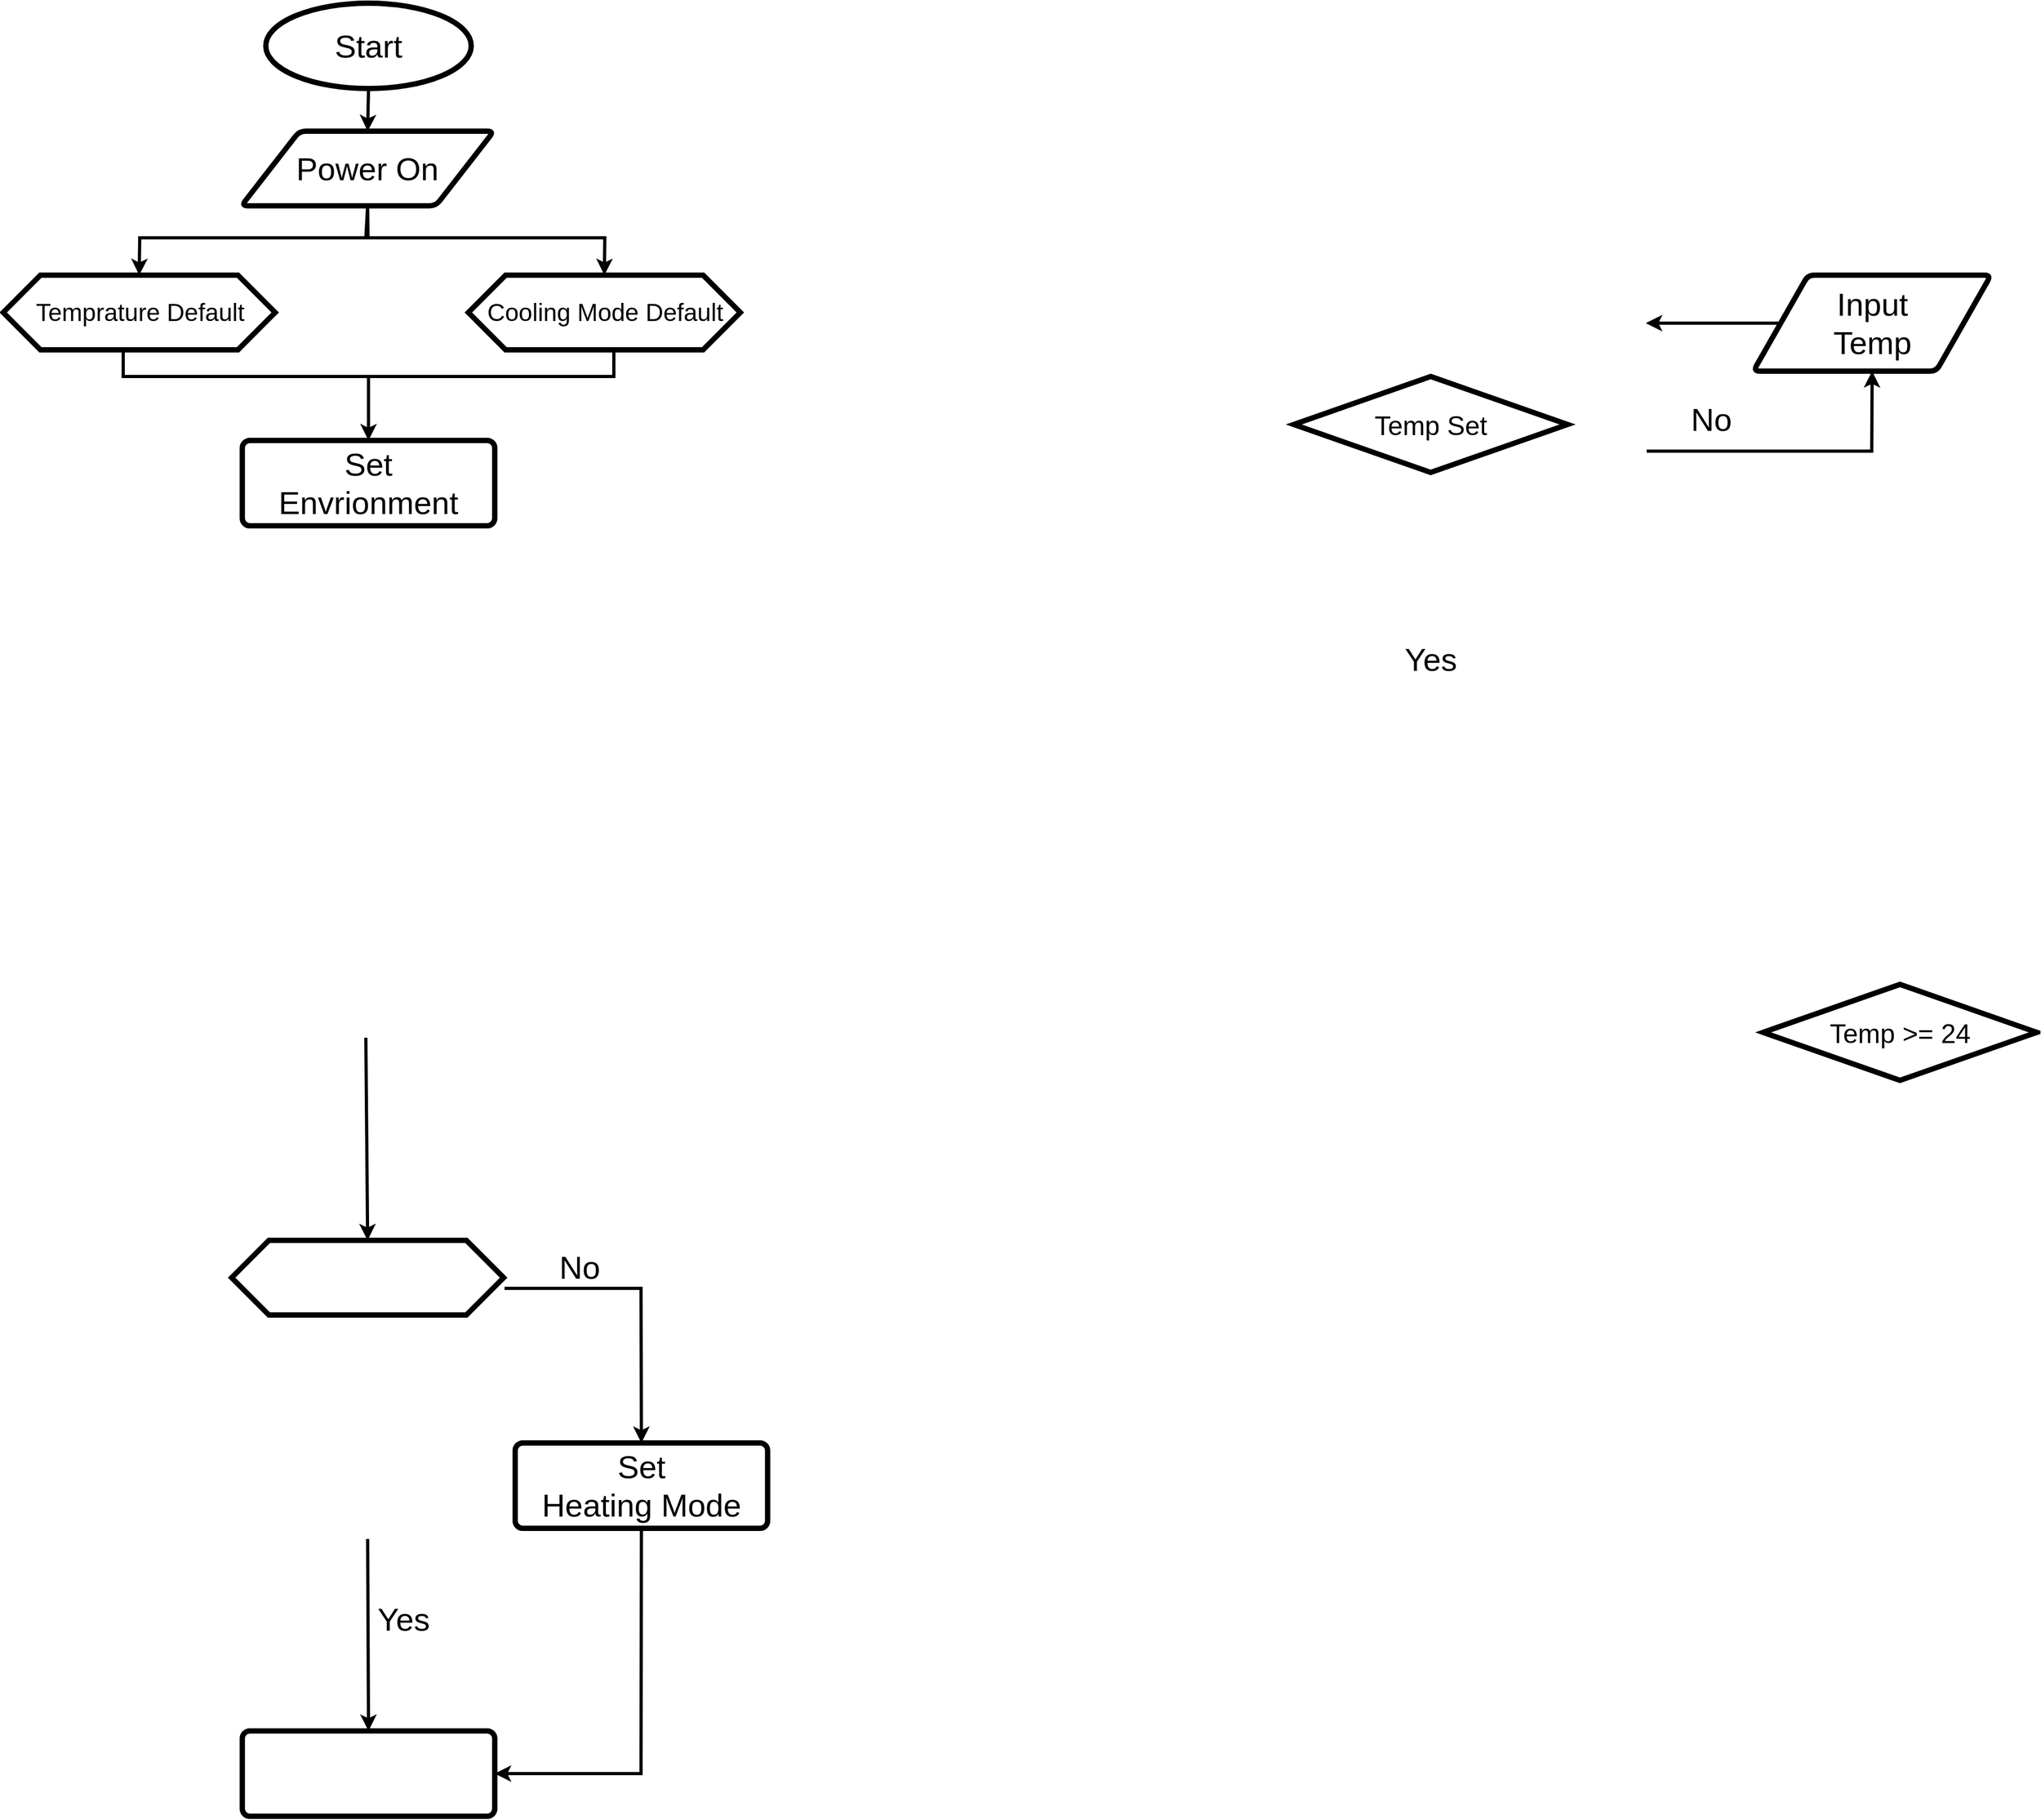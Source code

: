 <mxfile version="21.6.5" type="github">
  <diagram name="Page-1" id="edf60f1a-56cd-e834-aa8a-f176f3a09ee4">
    <mxGraphModel dx="3990" dy="2860" grid="1" gridSize="10" guides="1" tooltips="1" connect="1" arrows="1" fold="1" page="0" pageScale="1" pageWidth="1200" pageHeight="1920" background="none" math="0" shadow="0">
      <root>
        <mxCell id="0" />
        <mxCell id="1" parent="0" />
        <mxCell id="U9xf68Dv_fSdAsA3OCzk-1" value="Start" style="strokeWidth=5;html=1;shape=mxgraph.flowchart.start_1;whiteSpace=wrap;fontSize=30;" vertex="1" parent="1">
          <mxGeometry x="-1233.8" y="-1290" width="192.6" height="80" as="geometry" />
        </mxCell>
        <mxCell id="U9xf68Dv_fSdAsA3OCzk-3" value="" style="verticalLabelPosition=bottom;verticalAlign=top;html=1;shape=hexagon;perimeter=hexagonPerimeter2;arcSize=6;size=0.137;strokeColor=default;strokeWidth=5;fontFamily=Helvetica;fontSize=30;fontColor=default;fillColor=default;spacing=0;" vertex="1" parent="1">
          <mxGeometry x="-1480" y="-1035" width="255" height="70" as="geometry" />
        </mxCell>
        <mxCell id="U9xf68Dv_fSdAsA3OCzk-5" value="Temprature Default" style="text;html=1;align=center;verticalAlign=middle;resizable=0;points=[];autosize=1;strokeColor=none;fillColor=none;fontSize=23;fontFamily=Helvetica;fontColor=default;" vertex="1" parent="1">
          <mxGeometry x="-1462.5" y="-1020" width="220" height="40" as="geometry" />
        </mxCell>
        <mxCell id="U9xf68Dv_fSdAsA3OCzk-6" value="" style="endArrow=classic;html=1;rounded=0;fontFamily=Helvetica;fontSize=30;fontColor=default;exitX=0.5;exitY=1;exitDx=0;exitDy=0;exitPerimeter=0;strokeWidth=3;entryX=0.5;entryY=0;entryDx=0;entryDy=0;" edge="1" parent="1" source="U9xf68Dv_fSdAsA3OCzk-1" target="U9xf68Dv_fSdAsA3OCzk-8">
          <mxGeometry width="50" height="50" relative="1" as="geometry">
            <mxPoint x="-1010" y="-1130" as="sourcePoint" />
            <mxPoint x="-1140" y="-1180" as="targetPoint" />
          </mxGeometry>
        </mxCell>
        <mxCell id="U9xf68Dv_fSdAsA3OCzk-8" value="Power On" style="shape=parallelogram;html=1;strokeWidth=5;perimeter=parallelogramPerimeter;whiteSpace=wrap;rounded=1;arcSize=12;size=0.23;strokeColor=default;fontFamily=Helvetica;fontSize=30;fontColor=default;fillColor=default;" vertex="1" parent="1">
          <mxGeometry x="-1256.67" y="-1170" width="236.67" height="70" as="geometry" />
        </mxCell>
        <mxCell id="U9xf68Dv_fSdAsA3OCzk-9" value="" style="endArrow=classic;html=1;rounded=0;fontFamily=Helvetica;fontSize=30;fontColor=default;exitX=0.5;exitY=1;exitDx=0;exitDy=0;strokeWidth=3;entryX=0.5;entryY=0;entryDx=0;entryDy=0;" edge="1" parent="1" source="U9xf68Dv_fSdAsA3OCzk-8" target="U9xf68Dv_fSdAsA3OCzk-3">
          <mxGeometry width="50" height="50" relative="1" as="geometry">
            <mxPoint x="-1255.835" y="-1085" as="sourcePoint" />
            <mxPoint x="-1490" y="-1035" as="targetPoint" />
            <Array as="points">
              <mxPoint x="-1138" y="-1070" />
              <mxPoint x="-1352" y="-1070" />
            </Array>
          </mxGeometry>
        </mxCell>
        <mxCell id="U9xf68Dv_fSdAsA3OCzk-12" value="" style="endArrow=classic;html=1;rounded=0;fontFamily=Helvetica;fontSize=30;fontColor=default;strokeWidth=3;entryX=0.5;entryY=0;entryDx=0;entryDy=0;entryPerimeter=0;" edge="1" parent="1">
          <mxGeometry width="50" height="50" relative="1" as="geometry">
            <mxPoint x="-1140" y="-320" as="sourcePoint" />
            <mxPoint x="-1138.33" y="-130" as="targetPoint" />
          </mxGeometry>
        </mxCell>
        <mxCell id="U9xf68Dv_fSdAsA3OCzk-17" value="" style="endArrow=classic;html=1;rounded=0;fontFamily=Helvetica;fontSize=30;fontColor=default;exitX=0.5;exitY=1;exitDx=0;exitDy=0;strokeWidth=3;entryX=0.5;entryY=0;entryDx=0;entryDy=0;" edge="1" parent="1" source="U9xf68Dv_fSdAsA3OCzk-8" target="U9xf68Dv_fSdAsA3OCzk-32">
          <mxGeometry width="50" height="50" relative="1" as="geometry">
            <mxPoint x="-800" y="-1100" as="sourcePoint" />
            <mxPoint x="-565.5" y="-1060" as="targetPoint" />
            <Array as="points">
              <mxPoint x="-1140" y="-1070" />
              <mxPoint x="-916" y="-1070" />
            </Array>
          </mxGeometry>
        </mxCell>
        <mxCell id="U9xf68Dv_fSdAsA3OCzk-20" value="" style="rounded=1;whiteSpace=wrap;html=1;absoluteArcSize=1;arcSize=14;strokeWidth=5;strokeColor=default;fontFamily=Helvetica;fontSize=30;fontColor=default;fillColor=default;" vertex="1" parent="1">
          <mxGeometry x="-1255.84" y="330" width="236.68" height="80" as="geometry" />
        </mxCell>
        <mxCell id="U9xf68Dv_fSdAsA3OCzk-23" value="" style="endArrow=classic;html=1;rounded=0;fontFamily=Helvetica;fontSize=30;fontColor=default;exitX=0;exitY=0.5;exitDx=0;exitDy=0;strokeWidth=3;exitPerimeter=0;entryX=0.5;entryY=0;entryDx=0;entryDy=0;" edge="1" parent="1" source="U9xf68Dv_fSdAsA3OCzk-54" target="U9xf68Dv_fSdAsA3OCzk-31">
          <mxGeometry width="50" height="50" relative="1" as="geometry">
            <mxPoint x="-910.0" y="-850" as="sourcePoint" />
            <mxPoint x="-978.58" y="-745" as="targetPoint" />
          </mxGeometry>
        </mxCell>
        <mxCell id="U9xf68Dv_fSdAsA3OCzk-24" value="Yes" style="text;html=1;align=center;verticalAlign=middle;resizable=0;points=[];autosize=1;strokeColor=none;fillColor=none;fontSize=30;fontFamily=Helvetica;fontColor=default;" vertex="1" parent="1">
          <mxGeometry x="-176.67" y="-700" width="70" height="50" as="geometry" />
        </mxCell>
        <mxCell id="U9xf68Dv_fSdAsA3OCzk-25" value="" style="endArrow=classic;html=1;rounded=0;fontFamily=Helvetica;fontSize=30;fontColor=default;exitX=1;exitY=0.5;exitDx=0;exitDy=0;exitPerimeter=0;strokeWidth=3;entryX=0.5;entryY=1;entryDx=0;entryDy=0;" edge="1" parent="1" target="U9xf68Dv_fSdAsA3OCzk-28">
          <mxGeometry width="50" height="50" relative="1" as="geometry">
            <mxPoint x="60.83" y="-870" as="sourcePoint" />
            <mxPoint x="390.83" y="-885" as="targetPoint" />
            <Array as="points">
              <mxPoint x="271.83" y="-870" />
            </Array>
          </mxGeometry>
        </mxCell>
        <mxCell id="U9xf68Dv_fSdAsA3OCzk-27" value="No" style="text;html=1;align=center;verticalAlign=middle;resizable=0;points=[];autosize=1;strokeColor=none;fillColor=none;fontSize=30;fontFamily=Helvetica;fontColor=default;" vertex="1" parent="1">
          <mxGeometry x="90.83" y="-925" width="60" height="50" as="geometry" />
        </mxCell>
        <mxCell id="U9xf68Dv_fSdAsA3OCzk-28" value="Input&lt;br&gt;Temp" style="shape=parallelogram;html=1;strokeWidth=5;perimeter=parallelogramPerimeter;whiteSpace=wrap;rounded=1;arcSize=12;size=0.23;strokeColor=default;fontFamily=Helvetica;fontSize=30;fontColor=default;fillColor=default;" vertex="1" parent="1">
          <mxGeometry x="160.83" y="-1035" width="222.73" height="90" as="geometry" />
        </mxCell>
        <mxCell id="U9xf68Dv_fSdAsA3OCzk-29" value="" style="endArrow=classic;html=1;rounded=0;fontFamily=Helvetica;fontSize=30;fontColor=default;entryX=1;entryY=0.5;entryDx=0;entryDy=0;exitX=0;exitY=0.5;exitDx=0;exitDy=0;strokeWidth=3;" edge="1" parent="1" source="U9xf68Dv_fSdAsA3OCzk-28">
          <mxGeometry width="50" height="50" relative="1" as="geometry">
            <mxPoint x="200.83" y="-975" as="sourcePoint" />
            <mxPoint x="60" y="-990" as="targetPoint" />
          </mxGeometry>
        </mxCell>
        <mxCell id="U9xf68Dv_fSdAsA3OCzk-31" value="Set&lt;br&gt;Envrionment" style="rounded=1;whiteSpace=wrap;html=1;absoluteArcSize=1;arcSize=14;strokeWidth=5;strokeColor=default;fontFamily=Helvetica;fontSize=30;fontColor=default;fillColor=default;" vertex="1" parent="1">
          <mxGeometry x="-1255.84" y="-880" width="236.68" height="80" as="geometry" />
        </mxCell>
        <mxCell id="U9xf68Dv_fSdAsA3OCzk-32" value="" style="verticalLabelPosition=bottom;verticalAlign=top;html=1;shape=hexagon;perimeter=hexagonPerimeter2;arcSize=6;size=0.137;strokeColor=default;strokeWidth=5;fontFamily=Helvetica;fontSize=30;fontColor=default;fillColor=default;spacing=0;" vertex="1" parent="1">
          <mxGeometry x="-1043.92" y="-1035" width="255" height="70" as="geometry" />
        </mxCell>
        <mxCell id="U9xf68Dv_fSdAsA3OCzk-33" value="Cooling Mode Default" style="text;html=1;align=center;verticalAlign=middle;resizable=0;points=[];autosize=1;strokeColor=none;fillColor=none;fontSize=23;fontFamily=Helvetica;fontColor=default;" vertex="1" parent="1">
          <mxGeometry x="-1036.42" y="-1020" width="240" height="40" as="geometry" />
        </mxCell>
        <mxCell id="U9xf68Dv_fSdAsA3OCzk-36" value="Yes" style="text;html=1;align=center;verticalAlign=middle;resizable=0;points=[];autosize=1;strokeColor=none;fillColor=none;fontSize=30;fontFamily=Helvetica;fontColor=default;" vertex="1" parent="1">
          <mxGeometry x="-1140" y="200" width="70" height="50" as="geometry" />
        </mxCell>
        <mxCell id="U9xf68Dv_fSdAsA3OCzk-37" value="" style="endArrow=classic;html=1;rounded=0;fontFamily=Helvetica;fontSize=30;fontColor=default;exitX=1;exitY=0.5;exitDx=0;exitDy=0;exitPerimeter=0;strokeWidth=3;entryX=0.5;entryY=0;entryDx=0;entryDy=0;" edge="1" target="U9xf68Dv_fSdAsA3OCzk-42" parent="1">
          <mxGeometry width="50" height="50" relative="1" as="geometry">
            <mxPoint x="-1010.0" y="-85" as="sourcePoint" />
            <mxPoint x="-878.635" y="-20" as="targetPoint" />
            <Array as="points">
              <mxPoint x="-882" y="-85" />
            </Array>
          </mxGeometry>
        </mxCell>
        <mxCell id="U9xf68Dv_fSdAsA3OCzk-38" value="No" style="text;html=1;align=center;verticalAlign=middle;resizable=0;points=[];autosize=1;strokeColor=none;fillColor=none;fontSize=30;fontFamily=Helvetica;fontColor=default;" vertex="1" parent="1">
          <mxGeometry x="-970" y="-130" width="60" height="50" as="geometry" />
        </mxCell>
        <mxCell id="U9xf68Dv_fSdAsA3OCzk-40" value="" style="endArrow=classic;html=1;rounded=0;fontFamily=Helvetica;fontSize=30;fontColor=default;exitX=0.5;exitY=1;exitDx=0;exitDy=0;strokeWidth=3;entryX=0.5;entryY=0;entryDx=0;entryDy=0;exitPerimeter=0;" edge="1" parent="1" target="U9xf68Dv_fSdAsA3OCzk-20">
          <mxGeometry width="50" height="50" relative="1" as="geometry">
            <mxPoint x="-1138.33" y="150" as="sourcePoint" />
            <mxPoint x="-1138" y="190" as="targetPoint" />
          </mxGeometry>
        </mxCell>
        <mxCell id="U9xf68Dv_fSdAsA3OCzk-41" value="" style="endArrow=classic;html=1;rounded=0;fontFamily=Helvetica;fontSize=30;fontColor=default;exitX=0.5;exitY=1;exitDx=0;exitDy=0;strokeWidth=3;entryX=1;entryY=0.5;entryDx=0;entryDy=0;" edge="1" parent="1" source="U9xf68Dv_fSdAsA3OCzk-42" target="U9xf68Dv_fSdAsA3OCzk-20">
          <mxGeometry width="50" height="50" relative="1" as="geometry">
            <mxPoint x="-878.635" y="260" as="sourcePoint" />
            <mxPoint x="-879" y="425" as="targetPoint" />
            <Array as="points">
              <mxPoint x="-882" y="370" />
            </Array>
          </mxGeometry>
        </mxCell>
        <mxCell id="U9xf68Dv_fSdAsA3OCzk-42" value="Set&lt;br&gt;Heating Mode" style="rounded=1;whiteSpace=wrap;html=1;absoluteArcSize=1;arcSize=14;strokeWidth=5;strokeColor=default;fontFamily=Helvetica;fontSize=30;fontColor=default;fillColor=default;" vertex="1" parent="1">
          <mxGeometry x="-1000.0" y="60" width="236.68" height="80" as="geometry" />
        </mxCell>
        <mxCell id="U9xf68Dv_fSdAsA3OCzk-44" value="Temp &amp;gt;= 24" style="strokeWidth=5;html=1;shape=mxgraph.flowchart.decision;whiteSpace=wrap;strokeColor=default;fontFamily=Helvetica;fontSize=25;fontColor=default;fillColor=default;" vertex="1" parent="1">
          <mxGeometry x="170.0" y="-370" width="256.66" height="90" as="geometry" />
        </mxCell>
        <mxCell id="U9xf68Dv_fSdAsA3OCzk-45" value="" style="verticalLabelPosition=bottom;verticalAlign=top;html=1;shape=hexagon;perimeter=hexagonPerimeter2;arcSize=6;size=0.137;strokeColor=default;strokeWidth=5;fontFamily=Helvetica;fontSize=30;fontColor=default;fillColor=default;spacing=0;" vertex="1" parent="1">
          <mxGeometry x="-1265.83" y="-130" width="255" height="70" as="geometry" />
        </mxCell>
        <mxCell id="U9xf68Dv_fSdAsA3OCzk-47" value="Temp Set" style="strokeWidth=5;html=1;shape=mxgraph.flowchart.decision;whiteSpace=wrap;strokeColor=default;fontFamily=Helvetica;fontSize=25;fontColor=default;fillColor=default;" vertex="1" parent="1">
          <mxGeometry x="-270.0" y="-940" width="256.66" height="90" as="geometry" />
        </mxCell>
        <mxCell id="U9xf68Dv_fSdAsA3OCzk-54" value="" style="strokeWidth=3;html=1;shape=mxgraph.flowchart.annotation_2;align=left;labelPosition=right;pointerEvents=1;strokeColor=default;fontFamily=Helvetica;fontSize=30;fontColor=default;fillColor=default;rotation=-90;" vertex="1" parent="1">
          <mxGeometry x="-1162.5" y="-1170" width="50" height="460" as="geometry" />
        </mxCell>
      </root>
    </mxGraphModel>
  </diagram>
</mxfile>
